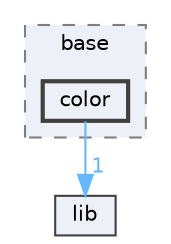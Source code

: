 digraph "test/base/color"
{
 // LATEX_PDF_SIZE
  bgcolor="transparent";
  edge [fontname=Helvetica,fontsize=10,labelfontname=Helvetica,labelfontsize=10];
  node [fontname=Helvetica,fontsize=10,shape=box,height=0.2,width=0.4];
  compound=true
  subgraph clusterdir_97ec6ad9cb3c1a5ff31df96ef5b3749a {
    graph [ bgcolor="#edf0f7", pencolor="grey50", label="base", fontname=Helvetica,fontsize=10 style="filled,dashed", URL="dir_97ec6ad9cb3c1a5ff31df96ef5b3749a.html",tooltip=""]
  dir_c8043a66c69614dcb4254d79c1f796ae [label="color", fillcolor="#edf0f7", color="grey25", style="filled,bold", URL="dir_c8043a66c69614dcb4254d79c1f796ae.html",tooltip=""];
  }
  dir_97aefd0d527b934f1d99a682da8fe6a9 [label="lib", fillcolor="#edf0f7", color="grey25", style="filled", URL="dir_97aefd0d527b934f1d99a682da8fe6a9.html",tooltip=""];
  dir_c8043a66c69614dcb4254d79c1f796ae->dir_97aefd0d527b934f1d99a682da8fe6a9 [headlabel="1", labeldistance=1.5 headhref="dir_000003_000006.html" href="dir_000003_000006.html" color="steelblue1" fontcolor="steelblue1"];
}
